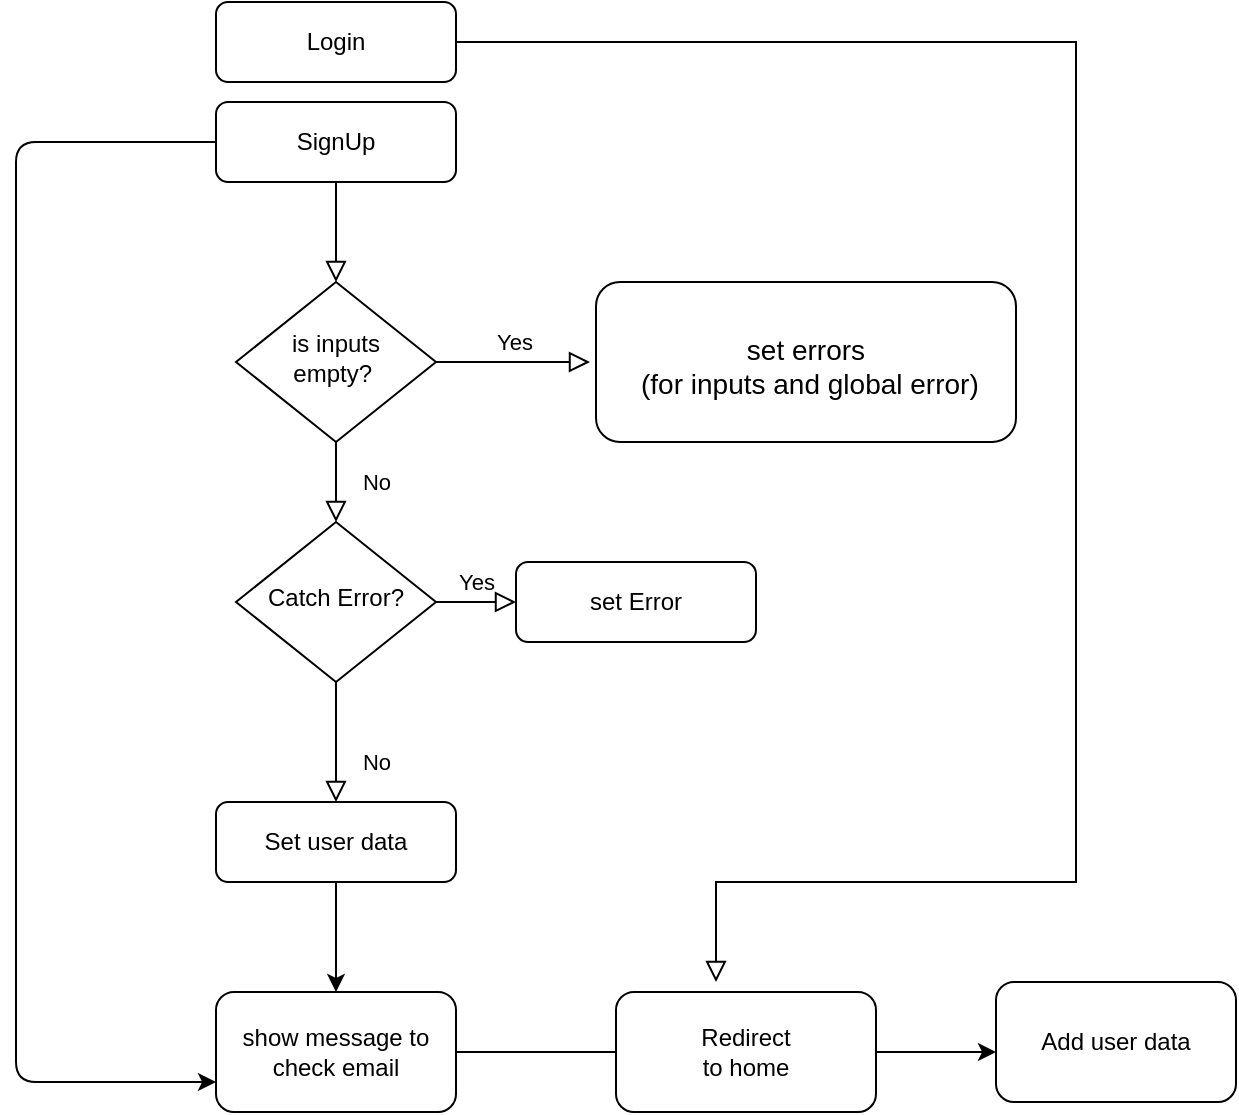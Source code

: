 <mxfile>
    <diagram id="C5RBs43oDa-KdzZeNtuy" name="Page-1">
        <mxGraphModel dx="1265" dy="698" grid="1" gridSize="10" guides="1" tooltips="1" connect="1" arrows="1" fold="1" page="1" pageScale="1" pageWidth="180000" pageHeight="180000" math="0" shadow="0">
            <root>
                <mxCell id="WIyWlLk6GJQsqaUBKTNV-0"/>
                <mxCell id="WIyWlLk6GJQsqaUBKTNV-1" parent="WIyWlLk6GJQsqaUBKTNV-0"/>
                <mxCell id="WIyWlLk6GJQsqaUBKTNV-2" value="" style="rounded=0;html=1;jettySize=auto;orthogonalLoop=1;fontSize=11;endArrow=block;endFill=0;endSize=8;strokeWidth=1;shadow=0;labelBackgroundColor=none;edgeStyle=orthogonalEdgeStyle;" parent="WIyWlLk6GJQsqaUBKTNV-1" source="WIyWlLk6GJQsqaUBKTNV-3" target="WIyWlLk6GJQsqaUBKTNV-6" edge="1">
                    <mxGeometry relative="1" as="geometry"/>
                </mxCell>
                <mxCell id="3" style="edgeStyle=none;html=1;exitX=0;exitY=0.5;exitDx=0;exitDy=0;entryX=0;entryY=0.75;entryDx=0;entryDy=0;" edge="1" parent="WIyWlLk6GJQsqaUBKTNV-1" source="WIyWlLk6GJQsqaUBKTNV-3" target="pMHHJbDY-264OhrycYiw-2">
                    <mxGeometry relative="1" as="geometry">
                        <mxPoint x="1990" y="1720" as="targetPoint"/>
                        <Array as="points">
                            <mxPoint x="2160" y="1250"/>
                            <mxPoint x="2160" y="1460"/>
                            <mxPoint x="2160" y="1720"/>
                        </Array>
                    </mxGeometry>
                </mxCell>
                <mxCell id="WIyWlLk6GJQsqaUBKTNV-3" value="SignUp" style="rounded=1;whiteSpace=wrap;html=1;fontSize=12;glass=0;strokeWidth=1;shadow=0;" parent="WIyWlLk6GJQsqaUBKTNV-1" vertex="1">
                    <mxGeometry x="2260" y="1230" width="120" height="40" as="geometry"/>
                </mxCell>
                <mxCell id="WIyWlLk6GJQsqaUBKTNV-4" value="No" style="rounded=0;html=1;jettySize=auto;orthogonalLoop=1;fontSize=11;endArrow=block;endFill=0;endSize=8;strokeWidth=1;shadow=0;labelBackgroundColor=none;edgeStyle=orthogonalEdgeStyle;" parent="WIyWlLk6GJQsqaUBKTNV-1" source="WIyWlLk6GJQsqaUBKTNV-6" target="WIyWlLk6GJQsqaUBKTNV-10" edge="1">
                    <mxGeometry y="20" relative="1" as="geometry">
                        <mxPoint as="offset"/>
                    </mxGeometry>
                </mxCell>
                <mxCell id="WIyWlLk6GJQsqaUBKTNV-5" value="Yes" style="edgeStyle=orthogonalEdgeStyle;rounded=0;html=1;jettySize=auto;orthogonalLoop=1;fontSize=11;endArrow=block;endFill=0;endSize=8;strokeWidth=1;shadow=0;labelBackgroundColor=none;" parent="WIyWlLk6GJQsqaUBKTNV-1" source="WIyWlLk6GJQsqaUBKTNV-6" target="WIyWlLk6GJQsqaUBKTNV-7" edge="1">
                    <mxGeometry y="10" relative="1" as="geometry">
                        <mxPoint as="offset"/>
                    </mxGeometry>
                </mxCell>
                <mxCell id="WIyWlLk6GJQsqaUBKTNV-6" value="is inputs empty?&amp;nbsp;" style="rhombus;whiteSpace=wrap;html=1;shadow=0;fontFamily=Helvetica;fontSize=12;align=center;strokeWidth=1;spacing=6;spacingTop=-4;" parent="WIyWlLk6GJQsqaUBKTNV-1" vertex="1">
                    <mxGeometry x="2270" y="1320" width="100" height="80" as="geometry"/>
                </mxCell>
                <mxCell id="WIyWlLk6GJQsqaUBKTNV-7" value="&lt;font style=&quot;font-size: 14px;&quot;&gt;set errors&lt;/font&gt;&lt;div style=&quot;font-size: 14px;&quot;&gt;&amp;nbsp;(for inputs and global error)&lt;/div&gt;" style="rounded=1;whiteSpace=wrap;html=1;fontSize=12;glass=0;strokeWidth=1;shadow=0;perimeterSpacing=3;rotation=0;fontStyle=0;spacingRight=4;spacingLeft=4;spacingTop=4;" parent="WIyWlLk6GJQsqaUBKTNV-1" vertex="1">
                    <mxGeometry x="2450" y="1320" width="210" height="80" as="geometry"/>
                </mxCell>
                <mxCell id="WIyWlLk6GJQsqaUBKTNV-8" value="No" style="rounded=0;html=1;jettySize=auto;orthogonalLoop=1;fontSize=11;endArrow=block;endFill=0;endSize=8;strokeWidth=1;shadow=0;labelBackgroundColor=none;edgeStyle=orthogonalEdgeStyle;" parent="WIyWlLk6GJQsqaUBKTNV-1" source="WIyWlLk6GJQsqaUBKTNV-10" target="WIyWlLk6GJQsqaUBKTNV-11" edge="1">
                    <mxGeometry x="0.333" y="20" relative="1" as="geometry">
                        <mxPoint as="offset"/>
                    </mxGeometry>
                </mxCell>
                <mxCell id="WIyWlLk6GJQsqaUBKTNV-9" value="Yes" style="edgeStyle=orthogonalEdgeStyle;rounded=0;html=1;jettySize=auto;orthogonalLoop=1;fontSize=11;endArrow=block;endFill=0;endSize=8;strokeWidth=1;shadow=0;labelBackgroundColor=none;" parent="WIyWlLk6GJQsqaUBKTNV-1" source="WIyWlLk6GJQsqaUBKTNV-10" target="WIyWlLk6GJQsqaUBKTNV-12" edge="1">
                    <mxGeometry y="10" relative="1" as="geometry">
                        <mxPoint as="offset"/>
                    </mxGeometry>
                </mxCell>
                <mxCell id="WIyWlLk6GJQsqaUBKTNV-10" value="Catch Error?" style="rhombus;whiteSpace=wrap;html=1;shadow=0;fontFamily=Helvetica;fontSize=12;align=center;strokeWidth=1;spacing=6;spacingTop=-4;" parent="WIyWlLk6GJQsqaUBKTNV-1" vertex="1">
                    <mxGeometry x="2270" y="1440" width="100" height="80" as="geometry"/>
                </mxCell>
                <mxCell id="pMHHJbDY-264OhrycYiw-3" value="" style="edgeStyle=orthogonalEdgeStyle;rounded=0;orthogonalLoop=1;jettySize=auto;html=1;" parent="WIyWlLk6GJQsqaUBKTNV-1" source="WIyWlLk6GJQsqaUBKTNV-11" target="pMHHJbDY-264OhrycYiw-2" edge="1">
                    <mxGeometry relative="1" as="geometry"/>
                </mxCell>
                <mxCell id="WIyWlLk6GJQsqaUBKTNV-11" value="Set user data" style="rounded=1;whiteSpace=wrap;html=1;fontSize=12;glass=0;strokeWidth=1;shadow=0;" parent="WIyWlLk6GJQsqaUBKTNV-1" vertex="1">
                    <mxGeometry x="2260" y="1580" width="120" height="40" as="geometry"/>
                </mxCell>
                <mxCell id="WIyWlLk6GJQsqaUBKTNV-12" value="set Error" style="rounded=1;whiteSpace=wrap;html=1;fontSize=12;glass=0;strokeWidth=1;shadow=0;" parent="WIyWlLk6GJQsqaUBKTNV-1" vertex="1">
                    <mxGeometry x="2410" y="1460" width="120" height="40" as="geometry"/>
                </mxCell>
                <mxCell id="pMHHJbDY-264OhrycYiw-5" value="" style="edgeStyle=orthogonalEdgeStyle;rounded=0;orthogonalLoop=1;jettySize=auto;html=1;" parent="WIyWlLk6GJQsqaUBKTNV-1" source="pMHHJbDY-264OhrycYiw-2" edge="1">
                    <mxGeometry relative="1" as="geometry">
                        <mxPoint x="2480" y="1705" as="targetPoint"/>
                    </mxGeometry>
                </mxCell>
                <mxCell id="pMHHJbDY-264OhrycYiw-2" value="show message to check email" style="whiteSpace=wrap;html=1;rounded=1;glass=0;strokeWidth=1;shadow=0;" parent="WIyWlLk6GJQsqaUBKTNV-1" vertex="1">
                    <mxGeometry x="2260" y="1675" width="120" height="60" as="geometry"/>
                </mxCell>
                <mxCell id="pMHHJbDY-264OhrycYiw-8" value="" style="edgeStyle=orthogonalEdgeStyle;rounded=0;orthogonalLoop=1;jettySize=auto;html=1;" parent="WIyWlLk6GJQsqaUBKTNV-1" source="pMHHJbDY-264OhrycYiw-7" edge="1">
                    <mxGeometry relative="1" as="geometry">
                        <mxPoint x="2650" y="1705" as="targetPoint"/>
                    </mxGeometry>
                </mxCell>
                <mxCell id="pMHHJbDY-264OhrycYiw-7" value="&lt;div&gt;&lt;span style=&quot;background-color: initial;&quot;&gt;Redirect&lt;/span&gt;&lt;/div&gt;&lt;div&gt;&lt;span style=&quot;background-color: initial;&quot;&gt;to home&lt;/span&gt;&lt;/div&gt;" style="whiteSpace=wrap;html=1;rounded=1;glass=0;strokeWidth=1;shadow=0;" parent="WIyWlLk6GJQsqaUBKTNV-1" vertex="1">
                    <mxGeometry x="2460" y="1675" width="130" height="60" as="geometry"/>
                </mxCell>
                <mxCell id="pMHHJbDY-264OhrycYiw-9" value="Add user data" style="rounded=1;whiteSpace=wrap;html=1;spacingLeft=4;spacingRight=4;spacing=4;" parent="WIyWlLk6GJQsqaUBKTNV-1" vertex="1">
                    <mxGeometry x="2650" y="1670" width="120" height="60" as="geometry"/>
                </mxCell>
                <mxCell id="pMHHJbDY-264OhrycYiw-446" value="" style="rounded=0;html=1;jettySize=auto;orthogonalLoop=1;fontSize=11;endArrow=block;endFill=0;endSize=8;strokeWidth=1;shadow=0;labelBackgroundColor=none;edgeStyle=orthogonalEdgeStyle;" parent="WIyWlLk6GJQsqaUBKTNV-1" source="pMHHJbDY-264OhrycYiw-447" edge="1">
                    <mxGeometry relative="1" as="geometry">
                        <mxPoint x="2510" y="1670" as="targetPoint"/>
                        <Array as="points">
                            <mxPoint x="2690" y="1200"/>
                            <mxPoint x="2690" y="1620"/>
                            <mxPoint x="2510" y="1620"/>
                        </Array>
                    </mxGeometry>
                </mxCell>
                <mxCell id="pMHHJbDY-264OhrycYiw-447" value="Login" style="rounded=1;whiteSpace=wrap;html=1;fontSize=12;glass=0;strokeWidth=1;shadow=0;" parent="WIyWlLk6GJQsqaUBKTNV-1" vertex="1">
                    <mxGeometry x="2260" y="1180" width="120" height="40" as="geometry"/>
                </mxCell>
            </root>
        </mxGraphModel>
    </diagram>
</mxfile>
